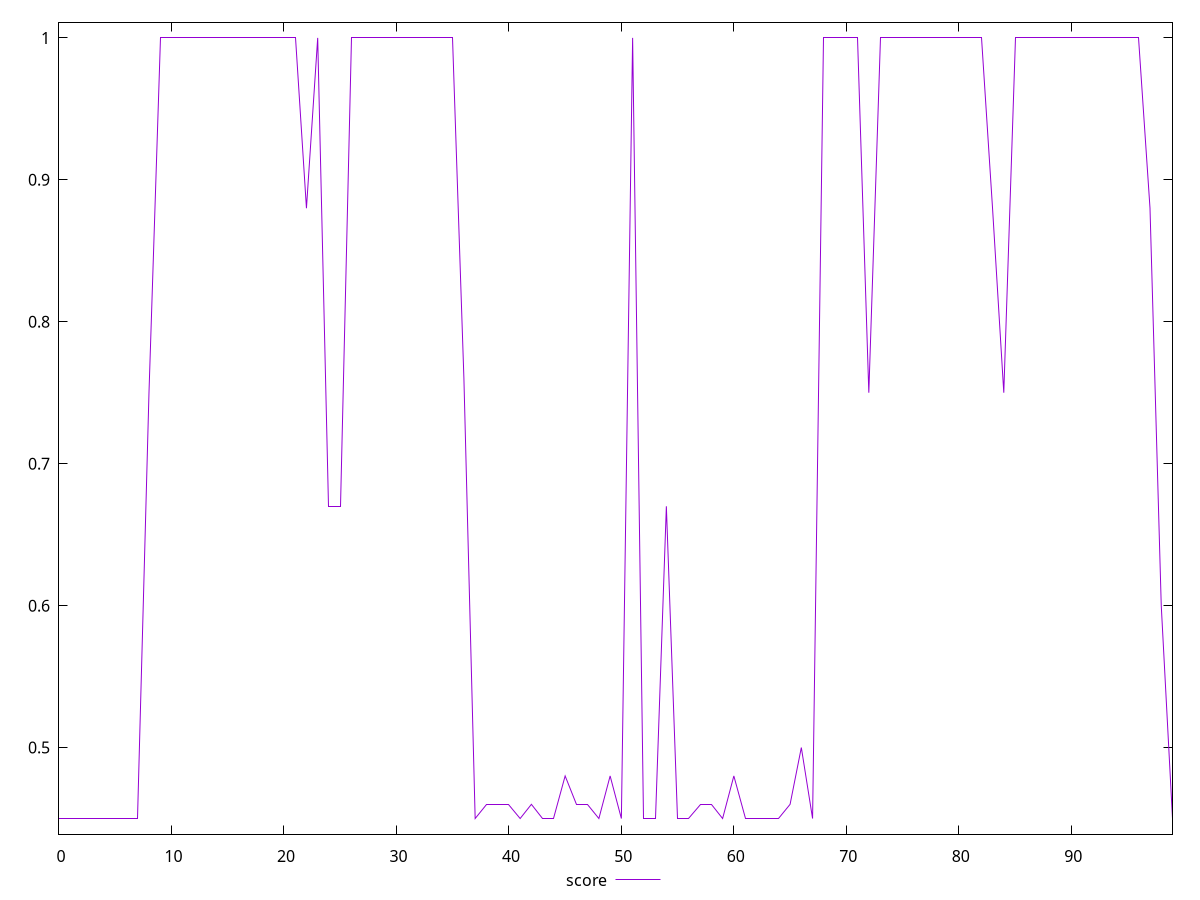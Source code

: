 reset

$score <<EOF
0 0.45
1 0.45
2 0.45
3 0.45
4 0.45
5 0.45
6 0.45
7 0.45
8 0.75
9 1
10 1
11 1
12 1
13 1
14 1
15 1
16 1
17 1
18 1
19 1
20 1
21 1
22 0.88
23 1
24 0.67
25 0.67
26 1
27 1
28 1
29 1
30 1
31 1
32 1
33 1
34 1
35 1
36 0.76
37 0.45
38 0.46
39 0.46
40 0.46
41 0.45
42 0.46
43 0.45
44 0.45
45 0.48
46 0.46
47 0.46
48 0.45
49 0.48
50 0.45
51 1
52 0.45
53 0.45
54 0.67
55 0.45
56 0.45
57 0.46
58 0.46
59 0.45
60 0.48
61 0.45
62 0.45
63 0.45
64 0.45
65 0.46
66 0.5
67 0.45
68 1
69 1
70 1
71 1
72 0.75
73 1
74 1
75 1
76 1
77 1
78 1
79 1
80 1
81 1
82 1
83 0.88
84 0.75
85 1
86 1
87 1
88 1
89 1
90 1
91 1
92 1
93 1
94 1
95 1
96 1
97 0.88
98 0.6
99 0.45
EOF

set key outside below
set xrange [0:99]
set yrange [0.439:1.011]
set trange [0.439:1.011]
set terminal svg size 640, 500 enhanced background rgb 'white'
set output "reprap/offscreen-images/samples/pages+cached/score/values.svg"

plot $score title "score" with line

reset
